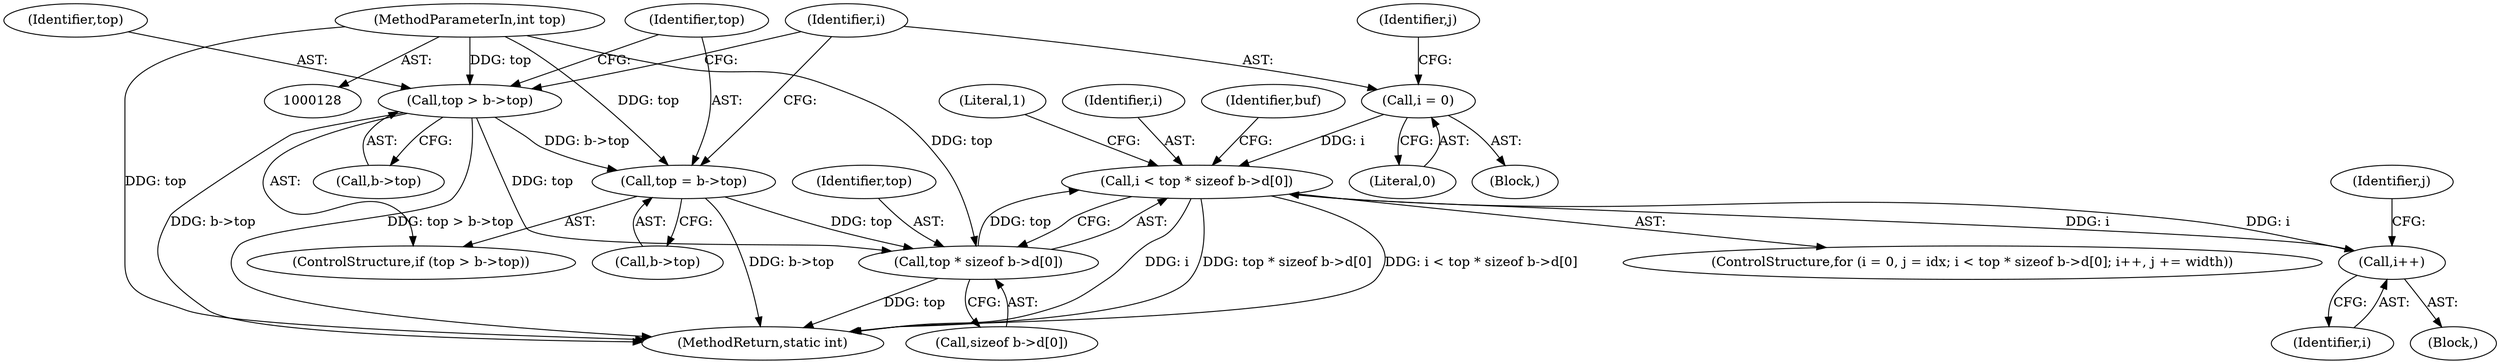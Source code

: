 digraph "1_openssl_708dc2f1291e104fe4eef810bb8ffc1fae5b19c1@API" {
"1000156" [label="(Call,i < top * sizeof b->d[0])"];
"1000167" [label="(Call,i++)"];
"1000156" [label="(Call,i < top * sizeof b->d[0])"];
"1000150" [label="(Call,i = 0)"];
"1000158" [label="(Call,top * sizeof b->d[0])"];
"1000138" [label="(Call,top > b->top)"];
"1000130" [label="(MethodParameterIn,int top)"];
"1000143" [label="(Call,top = b->top)"];
"1000143" [label="(Call,top = b->top)"];
"1000156" [label="(Call,i < top * sizeof b->d[0])"];
"1000137" [label="(ControlStructure,if (top > b->top))"];
"1000168" [label="(Identifier,i)"];
"1000150" [label="(Call,i = 0)"];
"1000186" [label="(MethodReturn,static int)"];
"1000152" [label="(Literal,0)"];
"1000166" [label="(Block,)"];
"1000159" [label="(Identifier,top)"];
"1000140" [label="(Call,b->top)"];
"1000145" [label="(Call,b->top)"];
"1000138" [label="(Call,top > b->top)"];
"1000157" [label="(Identifier,i)"];
"1000130" [label="(MethodParameterIn,int top)"];
"1000144" [label="(Identifier,top)"];
"1000170" [label="(Identifier,j)"];
"1000139" [label="(Identifier,top)"];
"1000158" [label="(Call,top * sizeof b->d[0])"];
"1000175" [label="(Identifier,buf)"];
"1000148" [label="(ControlStructure,for (i = 0, j = idx; i < top * sizeof b->d[0]; i++, j += width))"];
"1000149" [label="(Block,)"];
"1000154" [label="(Identifier,j)"];
"1000160" [label="(Call,sizeof b->d[0])"];
"1000167" [label="(Call,i++)"];
"1000185" [label="(Literal,1)"];
"1000151" [label="(Identifier,i)"];
"1000156" -> "1000148"  [label="AST: "];
"1000156" -> "1000158"  [label="CFG: "];
"1000157" -> "1000156"  [label="AST: "];
"1000158" -> "1000156"  [label="AST: "];
"1000175" -> "1000156"  [label="CFG: "];
"1000185" -> "1000156"  [label="CFG: "];
"1000156" -> "1000186"  [label="DDG: i"];
"1000156" -> "1000186"  [label="DDG: top * sizeof b->d[0]"];
"1000156" -> "1000186"  [label="DDG: i < top * sizeof b->d[0]"];
"1000167" -> "1000156"  [label="DDG: i"];
"1000150" -> "1000156"  [label="DDG: i"];
"1000158" -> "1000156"  [label="DDG: top"];
"1000156" -> "1000167"  [label="DDG: i"];
"1000167" -> "1000166"  [label="AST: "];
"1000167" -> "1000168"  [label="CFG: "];
"1000168" -> "1000167"  [label="AST: "];
"1000170" -> "1000167"  [label="CFG: "];
"1000150" -> "1000149"  [label="AST: "];
"1000150" -> "1000152"  [label="CFG: "];
"1000151" -> "1000150"  [label="AST: "];
"1000152" -> "1000150"  [label="AST: "];
"1000154" -> "1000150"  [label="CFG: "];
"1000158" -> "1000160"  [label="CFG: "];
"1000159" -> "1000158"  [label="AST: "];
"1000160" -> "1000158"  [label="AST: "];
"1000158" -> "1000186"  [label="DDG: top"];
"1000138" -> "1000158"  [label="DDG: top"];
"1000143" -> "1000158"  [label="DDG: top"];
"1000130" -> "1000158"  [label="DDG: top"];
"1000138" -> "1000137"  [label="AST: "];
"1000138" -> "1000140"  [label="CFG: "];
"1000139" -> "1000138"  [label="AST: "];
"1000140" -> "1000138"  [label="AST: "];
"1000144" -> "1000138"  [label="CFG: "];
"1000151" -> "1000138"  [label="CFG: "];
"1000138" -> "1000186"  [label="DDG: b->top"];
"1000138" -> "1000186"  [label="DDG: top > b->top"];
"1000130" -> "1000138"  [label="DDG: top"];
"1000138" -> "1000143"  [label="DDG: b->top"];
"1000130" -> "1000128"  [label="AST: "];
"1000130" -> "1000186"  [label="DDG: top"];
"1000130" -> "1000143"  [label="DDG: top"];
"1000143" -> "1000137"  [label="AST: "];
"1000143" -> "1000145"  [label="CFG: "];
"1000144" -> "1000143"  [label="AST: "];
"1000145" -> "1000143"  [label="AST: "];
"1000151" -> "1000143"  [label="CFG: "];
"1000143" -> "1000186"  [label="DDG: b->top"];
}
